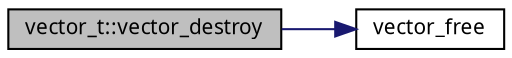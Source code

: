 digraph "vector_t::vector_destroy"
{
 // INTERACTIVE_SVG=YES
 // LATEX_PDF_SIZE
  bgcolor="transparent";
  edge [fontname="Mononoki",fontsize="10",labelfontname="Mononoki",labelfontsize="10"];
  node [fontname="Mononoki",fontsize="10",shape=record];
  rankdir="LR";
  Node1 [label="vector_t::vector_destroy",height=0.2,width=0.4,color="black", fillcolor="grey75", style="filled", fontcolor="black",tooltip="Deallocates vector."];
  Node1 -> Node2 [color="midnightblue",fontsize="10",style="solid",fontname="Mononoki"];
  Node2 [label="vector_free",height=0.2,width=0.4,color="black",URL="$group__Allocation.html#gacd97ea77de38db5fb50d9e8ba216a734",tooltip="Free allocation that was previously allocated."];
}
